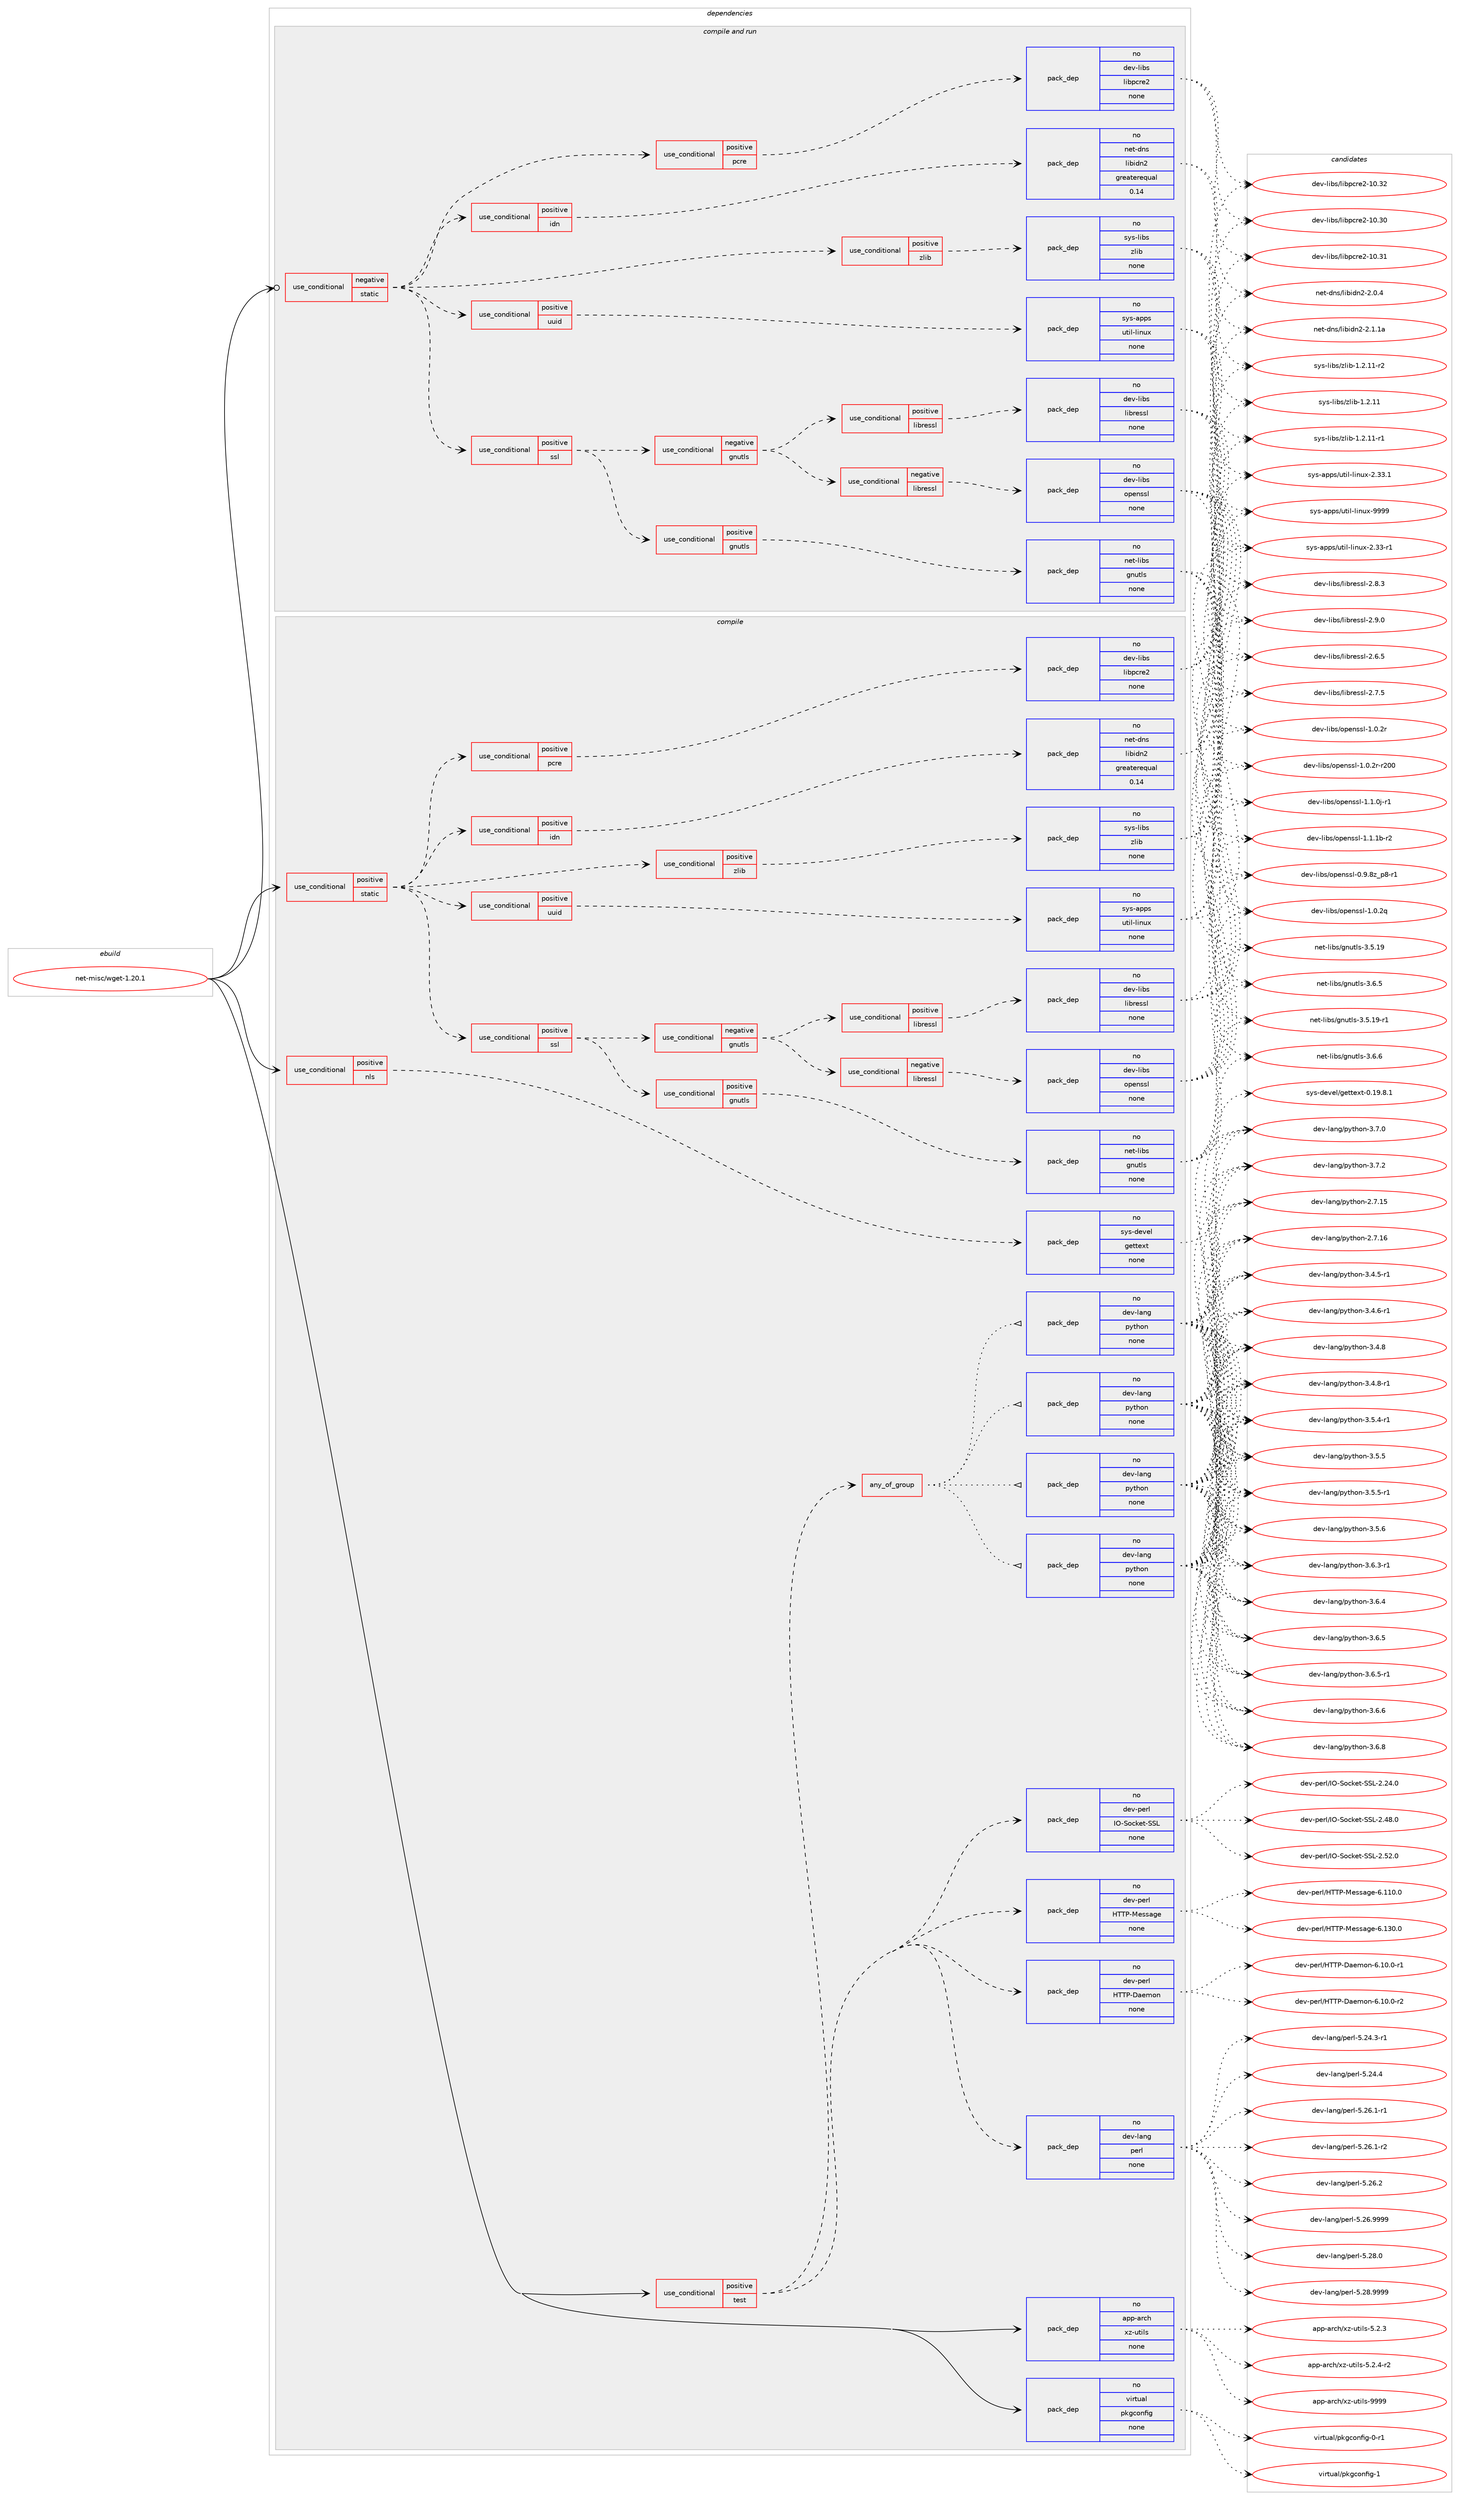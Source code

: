 digraph prolog {

# *************
# Graph options
# *************

newrank=true;
concentrate=true;
compound=true;
graph [rankdir=LR,fontname=Helvetica,fontsize=10,ranksep=1.5];#, ranksep=2.5, nodesep=0.2];
edge  [arrowhead=vee];
node  [fontname=Helvetica,fontsize=10];

# **********
# The ebuild
# **********

subgraph cluster_leftcol {
color=gray;
rank=same;
label=<<i>ebuild</i>>;
id [label="net-misc/wget-1.20.1", color=red, width=4, href="../net-misc/wget-1.20.1.svg"];
}

# ****************
# The dependencies
# ****************

subgraph cluster_midcol {
color=gray;
label=<<i>dependencies</i>>;
subgraph cluster_compile {
fillcolor="#eeeeee";
style=filled;
label=<<i>compile</i>>;
subgraph cond449608 {
dependency1673638 [label=<<TABLE BORDER="0" CELLBORDER="1" CELLSPACING="0" CELLPADDING="4"><TR><TD ROWSPAN="3" CELLPADDING="10">use_conditional</TD></TR><TR><TD>positive</TD></TR><TR><TD>nls</TD></TR></TABLE>>, shape=none, color=red];
subgraph pack1196702 {
dependency1673639 [label=<<TABLE BORDER="0" CELLBORDER="1" CELLSPACING="0" CELLPADDING="4" WIDTH="220"><TR><TD ROWSPAN="6" CELLPADDING="30">pack_dep</TD></TR><TR><TD WIDTH="110">no</TD></TR><TR><TD>sys-devel</TD></TR><TR><TD>gettext</TD></TR><TR><TD>none</TD></TR><TR><TD></TD></TR></TABLE>>, shape=none, color=blue];
}
dependency1673638:e -> dependency1673639:w [weight=20,style="dashed",arrowhead="vee"];
}
id:e -> dependency1673638:w [weight=20,style="solid",arrowhead="vee"];
subgraph cond449609 {
dependency1673640 [label=<<TABLE BORDER="0" CELLBORDER="1" CELLSPACING="0" CELLPADDING="4"><TR><TD ROWSPAN="3" CELLPADDING="10">use_conditional</TD></TR><TR><TD>positive</TD></TR><TR><TD>static</TD></TR></TABLE>>, shape=none, color=red];
subgraph cond449610 {
dependency1673641 [label=<<TABLE BORDER="0" CELLBORDER="1" CELLSPACING="0" CELLPADDING="4"><TR><TD ROWSPAN="3" CELLPADDING="10">use_conditional</TD></TR><TR><TD>positive</TD></TR><TR><TD>idn</TD></TR></TABLE>>, shape=none, color=red];
subgraph pack1196703 {
dependency1673642 [label=<<TABLE BORDER="0" CELLBORDER="1" CELLSPACING="0" CELLPADDING="4" WIDTH="220"><TR><TD ROWSPAN="6" CELLPADDING="30">pack_dep</TD></TR><TR><TD WIDTH="110">no</TD></TR><TR><TD>net-dns</TD></TR><TR><TD>libidn2</TD></TR><TR><TD>greaterequal</TD></TR><TR><TD>0.14</TD></TR></TABLE>>, shape=none, color=blue];
}
dependency1673641:e -> dependency1673642:w [weight=20,style="dashed",arrowhead="vee"];
}
dependency1673640:e -> dependency1673641:w [weight=20,style="dashed",arrowhead="vee"];
subgraph cond449611 {
dependency1673643 [label=<<TABLE BORDER="0" CELLBORDER="1" CELLSPACING="0" CELLPADDING="4"><TR><TD ROWSPAN="3" CELLPADDING="10">use_conditional</TD></TR><TR><TD>positive</TD></TR><TR><TD>pcre</TD></TR></TABLE>>, shape=none, color=red];
subgraph pack1196704 {
dependency1673644 [label=<<TABLE BORDER="0" CELLBORDER="1" CELLSPACING="0" CELLPADDING="4" WIDTH="220"><TR><TD ROWSPAN="6" CELLPADDING="30">pack_dep</TD></TR><TR><TD WIDTH="110">no</TD></TR><TR><TD>dev-libs</TD></TR><TR><TD>libpcre2</TD></TR><TR><TD>none</TD></TR><TR><TD></TD></TR></TABLE>>, shape=none, color=blue];
}
dependency1673643:e -> dependency1673644:w [weight=20,style="dashed",arrowhead="vee"];
}
dependency1673640:e -> dependency1673643:w [weight=20,style="dashed",arrowhead="vee"];
subgraph cond449612 {
dependency1673645 [label=<<TABLE BORDER="0" CELLBORDER="1" CELLSPACING="0" CELLPADDING="4"><TR><TD ROWSPAN="3" CELLPADDING="10">use_conditional</TD></TR><TR><TD>positive</TD></TR><TR><TD>ssl</TD></TR></TABLE>>, shape=none, color=red];
subgraph cond449613 {
dependency1673646 [label=<<TABLE BORDER="0" CELLBORDER="1" CELLSPACING="0" CELLPADDING="4"><TR><TD ROWSPAN="3" CELLPADDING="10">use_conditional</TD></TR><TR><TD>positive</TD></TR><TR><TD>gnutls</TD></TR></TABLE>>, shape=none, color=red];
subgraph pack1196705 {
dependency1673647 [label=<<TABLE BORDER="0" CELLBORDER="1" CELLSPACING="0" CELLPADDING="4" WIDTH="220"><TR><TD ROWSPAN="6" CELLPADDING="30">pack_dep</TD></TR><TR><TD WIDTH="110">no</TD></TR><TR><TD>net-libs</TD></TR><TR><TD>gnutls</TD></TR><TR><TD>none</TD></TR><TR><TD></TD></TR></TABLE>>, shape=none, color=blue];
}
dependency1673646:e -> dependency1673647:w [weight=20,style="dashed",arrowhead="vee"];
}
dependency1673645:e -> dependency1673646:w [weight=20,style="dashed",arrowhead="vee"];
subgraph cond449614 {
dependency1673648 [label=<<TABLE BORDER="0" CELLBORDER="1" CELLSPACING="0" CELLPADDING="4"><TR><TD ROWSPAN="3" CELLPADDING="10">use_conditional</TD></TR><TR><TD>negative</TD></TR><TR><TD>gnutls</TD></TR></TABLE>>, shape=none, color=red];
subgraph cond449615 {
dependency1673649 [label=<<TABLE BORDER="0" CELLBORDER="1" CELLSPACING="0" CELLPADDING="4"><TR><TD ROWSPAN="3" CELLPADDING="10">use_conditional</TD></TR><TR><TD>negative</TD></TR><TR><TD>libressl</TD></TR></TABLE>>, shape=none, color=red];
subgraph pack1196706 {
dependency1673650 [label=<<TABLE BORDER="0" CELLBORDER="1" CELLSPACING="0" CELLPADDING="4" WIDTH="220"><TR><TD ROWSPAN="6" CELLPADDING="30">pack_dep</TD></TR><TR><TD WIDTH="110">no</TD></TR><TR><TD>dev-libs</TD></TR><TR><TD>openssl</TD></TR><TR><TD>none</TD></TR><TR><TD></TD></TR></TABLE>>, shape=none, color=blue];
}
dependency1673649:e -> dependency1673650:w [weight=20,style="dashed",arrowhead="vee"];
}
dependency1673648:e -> dependency1673649:w [weight=20,style="dashed",arrowhead="vee"];
subgraph cond449616 {
dependency1673651 [label=<<TABLE BORDER="0" CELLBORDER="1" CELLSPACING="0" CELLPADDING="4"><TR><TD ROWSPAN="3" CELLPADDING="10">use_conditional</TD></TR><TR><TD>positive</TD></TR><TR><TD>libressl</TD></TR></TABLE>>, shape=none, color=red];
subgraph pack1196707 {
dependency1673652 [label=<<TABLE BORDER="0" CELLBORDER="1" CELLSPACING="0" CELLPADDING="4" WIDTH="220"><TR><TD ROWSPAN="6" CELLPADDING="30">pack_dep</TD></TR><TR><TD WIDTH="110">no</TD></TR><TR><TD>dev-libs</TD></TR><TR><TD>libressl</TD></TR><TR><TD>none</TD></TR><TR><TD></TD></TR></TABLE>>, shape=none, color=blue];
}
dependency1673651:e -> dependency1673652:w [weight=20,style="dashed",arrowhead="vee"];
}
dependency1673648:e -> dependency1673651:w [weight=20,style="dashed",arrowhead="vee"];
}
dependency1673645:e -> dependency1673648:w [weight=20,style="dashed",arrowhead="vee"];
}
dependency1673640:e -> dependency1673645:w [weight=20,style="dashed",arrowhead="vee"];
subgraph cond449617 {
dependency1673653 [label=<<TABLE BORDER="0" CELLBORDER="1" CELLSPACING="0" CELLPADDING="4"><TR><TD ROWSPAN="3" CELLPADDING="10">use_conditional</TD></TR><TR><TD>positive</TD></TR><TR><TD>uuid</TD></TR></TABLE>>, shape=none, color=red];
subgraph pack1196708 {
dependency1673654 [label=<<TABLE BORDER="0" CELLBORDER="1" CELLSPACING="0" CELLPADDING="4" WIDTH="220"><TR><TD ROWSPAN="6" CELLPADDING="30">pack_dep</TD></TR><TR><TD WIDTH="110">no</TD></TR><TR><TD>sys-apps</TD></TR><TR><TD>util-linux</TD></TR><TR><TD>none</TD></TR><TR><TD></TD></TR></TABLE>>, shape=none, color=blue];
}
dependency1673653:e -> dependency1673654:w [weight=20,style="dashed",arrowhead="vee"];
}
dependency1673640:e -> dependency1673653:w [weight=20,style="dashed",arrowhead="vee"];
subgraph cond449618 {
dependency1673655 [label=<<TABLE BORDER="0" CELLBORDER="1" CELLSPACING="0" CELLPADDING="4"><TR><TD ROWSPAN="3" CELLPADDING="10">use_conditional</TD></TR><TR><TD>positive</TD></TR><TR><TD>zlib</TD></TR></TABLE>>, shape=none, color=red];
subgraph pack1196709 {
dependency1673656 [label=<<TABLE BORDER="0" CELLBORDER="1" CELLSPACING="0" CELLPADDING="4" WIDTH="220"><TR><TD ROWSPAN="6" CELLPADDING="30">pack_dep</TD></TR><TR><TD WIDTH="110">no</TD></TR><TR><TD>sys-libs</TD></TR><TR><TD>zlib</TD></TR><TR><TD>none</TD></TR><TR><TD></TD></TR></TABLE>>, shape=none, color=blue];
}
dependency1673655:e -> dependency1673656:w [weight=20,style="dashed",arrowhead="vee"];
}
dependency1673640:e -> dependency1673655:w [weight=20,style="dashed",arrowhead="vee"];
}
id:e -> dependency1673640:w [weight=20,style="solid",arrowhead="vee"];
subgraph cond449619 {
dependency1673657 [label=<<TABLE BORDER="0" CELLBORDER="1" CELLSPACING="0" CELLPADDING="4"><TR><TD ROWSPAN="3" CELLPADDING="10">use_conditional</TD></TR><TR><TD>positive</TD></TR><TR><TD>test</TD></TR></TABLE>>, shape=none, color=red];
subgraph any26498 {
dependency1673658 [label=<<TABLE BORDER="0" CELLBORDER="1" CELLSPACING="0" CELLPADDING="4"><TR><TD CELLPADDING="10">any_of_group</TD></TR></TABLE>>, shape=none, color=red];subgraph pack1196710 {
dependency1673659 [label=<<TABLE BORDER="0" CELLBORDER="1" CELLSPACING="0" CELLPADDING="4" WIDTH="220"><TR><TD ROWSPAN="6" CELLPADDING="30">pack_dep</TD></TR><TR><TD WIDTH="110">no</TD></TR><TR><TD>dev-lang</TD></TR><TR><TD>python</TD></TR><TR><TD>none</TD></TR><TR><TD></TD></TR></TABLE>>, shape=none, color=blue];
}
dependency1673658:e -> dependency1673659:w [weight=20,style="dotted",arrowhead="oinv"];
subgraph pack1196711 {
dependency1673660 [label=<<TABLE BORDER="0" CELLBORDER="1" CELLSPACING="0" CELLPADDING="4" WIDTH="220"><TR><TD ROWSPAN="6" CELLPADDING="30">pack_dep</TD></TR><TR><TD WIDTH="110">no</TD></TR><TR><TD>dev-lang</TD></TR><TR><TD>python</TD></TR><TR><TD>none</TD></TR><TR><TD></TD></TR></TABLE>>, shape=none, color=blue];
}
dependency1673658:e -> dependency1673660:w [weight=20,style="dotted",arrowhead="oinv"];
subgraph pack1196712 {
dependency1673661 [label=<<TABLE BORDER="0" CELLBORDER="1" CELLSPACING="0" CELLPADDING="4" WIDTH="220"><TR><TD ROWSPAN="6" CELLPADDING="30">pack_dep</TD></TR><TR><TD WIDTH="110">no</TD></TR><TR><TD>dev-lang</TD></TR><TR><TD>python</TD></TR><TR><TD>none</TD></TR><TR><TD></TD></TR></TABLE>>, shape=none, color=blue];
}
dependency1673658:e -> dependency1673661:w [weight=20,style="dotted",arrowhead="oinv"];
subgraph pack1196713 {
dependency1673662 [label=<<TABLE BORDER="0" CELLBORDER="1" CELLSPACING="0" CELLPADDING="4" WIDTH="220"><TR><TD ROWSPAN="6" CELLPADDING="30">pack_dep</TD></TR><TR><TD WIDTH="110">no</TD></TR><TR><TD>dev-lang</TD></TR><TR><TD>python</TD></TR><TR><TD>none</TD></TR><TR><TD></TD></TR></TABLE>>, shape=none, color=blue];
}
dependency1673658:e -> dependency1673662:w [weight=20,style="dotted",arrowhead="oinv"];
}
dependency1673657:e -> dependency1673658:w [weight=20,style="dashed",arrowhead="vee"];
subgraph pack1196714 {
dependency1673663 [label=<<TABLE BORDER="0" CELLBORDER="1" CELLSPACING="0" CELLPADDING="4" WIDTH="220"><TR><TD ROWSPAN="6" CELLPADDING="30">pack_dep</TD></TR><TR><TD WIDTH="110">no</TD></TR><TR><TD>dev-lang</TD></TR><TR><TD>perl</TD></TR><TR><TD>none</TD></TR><TR><TD></TD></TR></TABLE>>, shape=none, color=blue];
}
dependency1673657:e -> dependency1673663:w [weight=20,style="dashed",arrowhead="vee"];
subgraph pack1196715 {
dependency1673664 [label=<<TABLE BORDER="0" CELLBORDER="1" CELLSPACING="0" CELLPADDING="4" WIDTH="220"><TR><TD ROWSPAN="6" CELLPADDING="30">pack_dep</TD></TR><TR><TD WIDTH="110">no</TD></TR><TR><TD>dev-perl</TD></TR><TR><TD>HTTP-Daemon</TD></TR><TR><TD>none</TD></TR><TR><TD></TD></TR></TABLE>>, shape=none, color=blue];
}
dependency1673657:e -> dependency1673664:w [weight=20,style="dashed",arrowhead="vee"];
subgraph pack1196716 {
dependency1673665 [label=<<TABLE BORDER="0" CELLBORDER="1" CELLSPACING="0" CELLPADDING="4" WIDTH="220"><TR><TD ROWSPAN="6" CELLPADDING="30">pack_dep</TD></TR><TR><TD WIDTH="110">no</TD></TR><TR><TD>dev-perl</TD></TR><TR><TD>HTTP-Message</TD></TR><TR><TD>none</TD></TR><TR><TD></TD></TR></TABLE>>, shape=none, color=blue];
}
dependency1673657:e -> dependency1673665:w [weight=20,style="dashed",arrowhead="vee"];
subgraph pack1196717 {
dependency1673666 [label=<<TABLE BORDER="0" CELLBORDER="1" CELLSPACING="0" CELLPADDING="4" WIDTH="220"><TR><TD ROWSPAN="6" CELLPADDING="30">pack_dep</TD></TR><TR><TD WIDTH="110">no</TD></TR><TR><TD>dev-perl</TD></TR><TR><TD>IO-Socket-SSL</TD></TR><TR><TD>none</TD></TR><TR><TD></TD></TR></TABLE>>, shape=none, color=blue];
}
dependency1673657:e -> dependency1673666:w [weight=20,style="dashed",arrowhead="vee"];
}
id:e -> dependency1673657:w [weight=20,style="solid",arrowhead="vee"];
subgraph pack1196718 {
dependency1673667 [label=<<TABLE BORDER="0" CELLBORDER="1" CELLSPACING="0" CELLPADDING="4" WIDTH="220"><TR><TD ROWSPAN="6" CELLPADDING="30">pack_dep</TD></TR><TR><TD WIDTH="110">no</TD></TR><TR><TD>app-arch</TD></TR><TR><TD>xz-utils</TD></TR><TR><TD>none</TD></TR><TR><TD></TD></TR></TABLE>>, shape=none, color=blue];
}
id:e -> dependency1673667:w [weight=20,style="solid",arrowhead="vee"];
subgraph pack1196719 {
dependency1673668 [label=<<TABLE BORDER="0" CELLBORDER="1" CELLSPACING="0" CELLPADDING="4" WIDTH="220"><TR><TD ROWSPAN="6" CELLPADDING="30">pack_dep</TD></TR><TR><TD WIDTH="110">no</TD></TR><TR><TD>virtual</TD></TR><TR><TD>pkgconfig</TD></TR><TR><TD>none</TD></TR><TR><TD></TD></TR></TABLE>>, shape=none, color=blue];
}
id:e -> dependency1673668:w [weight=20,style="solid",arrowhead="vee"];
}
subgraph cluster_compileandrun {
fillcolor="#eeeeee";
style=filled;
label=<<i>compile and run</i>>;
subgraph cond449620 {
dependency1673669 [label=<<TABLE BORDER="0" CELLBORDER="1" CELLSPACING="0" CELLPADDING="4"><TR><TD ROWSPAN="3" CELLPADDING="10">use_conditional</TD></TR><TR><TD>negative</TD></TR><TR><TD>static</TD></TR></TABLE>>, shape=none, color=red];
subgraph cond449621 {
dependency1673670 [label=<<TABLE BORDER="0" CELLBORDER="1" CELLSPACING="0" CELLPADDING="4"><TR><TD ROWSPAN="3" CELLPADDING="10">use_conditional</TD></TR><TR><TD>positive</TD></TR><TR><TD>idn</TD></TR></TABLE>>, shape=none, color=red];
subgraph pack1196720 {
dependency1673671 [label=<<TABLE BORDER="0" CELLBORDER="1" CELLSPACING="0" CELLPADDING="4" WIDTH="220"><TR><TD ROWSPAN="6" CELLPADDING="30">pack_dep</TD></TR><TR><TD WIDTH="110">no</TD></TR><TR><TD>net-dns</TD></TR><TR><TD>libidn2</TD></TR><TR><TD>greaterequal</TD></TR><TR><TD>0.14</TD></TR></TABLE>>, shape=none, color=blue];
}
dependency1673670:e -> dependency1673671:w [weight=20,style="dashed",arrowhead="vee"];
}
dependency1673669:e -> dependency1673670:w [weight=20,style="dashed",arrowhead="vee"];
subgraph cond449622 {
dependency1673672 [label=<<TABLE BORDER="0" CELLBORDER="1" CELLSPACING="0" CELLPADDING="4"><TR><TD ROWSPAN="3" CELLPADDING="10">use_conditional</TD></TR><TR><TD>positive</TD></TR><TR><TD>pcre</TD></TR></TABLE>>, shape=none, color=red];
subgraph pack1196721 {
dependency1673673 [label=<<TABLE BORDER="0" CELLBORDER="1" CELLSPACING="0" CELLPADDING="4" WIDTH="220"><TR><TD ROWSPAN="6" CELLPADDING="30">pack_dep</TD></TR><TR><TD WIDTH="110">no</TD></TR><TR><TD>dev-libs</TD></TR><TR><TD>libpcre2</TD></TR><TR><TD>none</TD></TR><TR><TD></TD></TR></TABLE>>, shape=none, color=blue];
}
dependency1673672:e -> dependency1673673:w [weight=20,style="dashed",arrowhead="vee"];
}
dependency1673669:e -> dependency1673672:w [weight=20,style="dashed",arrowhead="vee"];
subgraph cond449623 {
dependency1673674 [label=<<TABLE BORDER="0" CELLBORDER="1" CELLSPACING="0" CELLPADDING="4"><TR><TD ROWSPAN="3" CELLPADDING="10">use_conditional</TD></TR><TR><TD>positive</TD></TR><TR><TD>ssl</TD></TR></TABLE>>, shape=none, color=red];
subgraph cond449624 {
dependency1673675 [label=<<TABLE BORDER="0" CELLBORDER="1" CELLSPACING="0" CELLPADDING="4"><TR><TD ROWSPAN="3" CELLPADDING="10">use_conditional</TD></TR><TR><TD>positive</TD></TR><TR><TD>gnutls</TD></TR></TABLE>>, shape=none, color=red];
subgraph pack1196722 {
dependency1673676 [label=<<TABLE BORDER="0" CELLBORDER="1" CELLSPACING="0" CELLPADDING="4" WIDTH="220"><TR><TD ROWSPAN="6" CELLPADDING="30">pack_dep</TD></TR><TR><TD WIDTH="110">no</TD></TR><TR><TD>net-libs</TD></TR><TR><TD>gnutls</TD></TR><TR><TD>none</TD></TR><TR><TD></TD></TR></TABLE>>, shape=none, color=blue];
}
dependency1673675:e -> dependency1673676:w [weight=20,style="dashed",arrowhead="vee"];
}
dependency1673674:e -> dependency1673675:w [weight=20,style="dashed",arrowhead="vee"];
subgraph cond449625 {
dependency1673677 [label=<<TABLE BORDER="0" CELLBORDER="1" CELLSPACING="0" CELLPADDING="4"><TR><TD ROWSPAN="3" CELLPADDING="10">use_conditional</TD></TR><TR><TD>negative</TD></TR><TR><TD>gnutls</TD></TR></TABLE>>, shape=none, color=red];
subgraph cond449626 {
dependency1673678 [label=<<TABLE BORDER="0" CELLBORDER="1" CELLSPACING="0" CELLPADDING="4"><TR><TD ROWSPAN="3" CELLPADDING="10">use_conditional</TD></TR><TR><TD>negative</TD></TR><TR><TD>libressl</TD></TR></TABLE>>, shape=none, color=red];
subgraph pack1196723 {
dependency1673679 [label=<<TABLE BORDER="0" CELLBORDER="1" CELLSPACING="0" CELLPADDING="4" WIDTH="220"><TR><TD ROWSPAN="6" CELLPADDING="30">pack_dep</TD></TR><TR><TD WIDTH="110">no</TD></TR><TR><TD>dev-libs</TD></TR><TR><TD>openssl</TD></TR><TR><TD>none</TD></TR><TR><TD></TD></TR></TABLE>>, shape=none, color=blue];
}
dependency1673678:e -> dependency1673679:w [weight=20,style="dashed",arrowhead="vee"];
}
dependency1673677:e -> dependency1673678:w [weight=20,style="dashed",arrowhead="vee"];
subgraph cond449627 {
dependency1673680 [label=<<TABLE BORDER="0" CELLBORDER="1" CELLSPACING="0" CELLPADDING="4"><TR><TD ROWSPAN="3" CELLPADDING="10">use_conditional</TD></TR><TR><TD>positive</TD></TR><TR><TD>libressl</TD></TR></TABLE>>, shape=none, color=red];
subgraph pack1196724 {
dependency1673681 [label=<<TABLE BORDER="0" CELLBORDER="1" CELLSPACING="0" CELLPADDING="4" WIDTH="220"><TR><TD ROWSPAN="6" CELLPADDING="30">pack_dep</TD></TR><TR><TD WIDTH="110">no</TD></TR><TR><TD>dev-libs</TD></TR><TR><TD>libressl</TD></TR><TR><TD>none</TD></TR><TR><TD></TD></TR></TABLE>>, shape=none, color=blue];
}
dependency1673680:e -> dependency1673681:w [weight=20,style="dashed",arrowhead="vee"];
}
dependency1673677:e -> dependency1673680:w [weight=20,style="dashed",arrowhead="vee"];
}
dependency1673674:e -> dependency1673677:w [weight=20,style="dashed",arrowhead="vee"];
}
dependency1673669:e -> dependency1673674:w [weight=20,style="dashed",arrowhead="vee"];
subgraph cond449628 {
dependency1673682 [label=<<TABLE BORDER="0" CELLBORDER="1" CELLSPACING="0" CELLPADDING="4"><TR><TD ROWSPAN="3" CELLPADDING="10">use_conditional</TD></TR><TR><TD>positive</TD></TR><TR><TD>uuid</TD></TR></TABLE>>, shape=none, color=red];
subgraph pack1196725 {
dependency1673683 [label=<<TABLE BORDER="0" CELLBORDER="1" CELLSPACING="0" CELLPADDING="4" WIDTH="220"><TR><TD ROWSPAN="6" CELLPADDING="30">pack_dep</TD></TR><TR><TD WIDTH="110">no</TD></TR><TR><TD>sys-apps</TD></TR><TR><TD>util-linux</TD></TR><TR><TD>none</TD></TR><TR><TD></TD></TR></TABLE>>, shape=none, color=blue];
}
dependency1673682:e -> dependency1673683:w [weight=20,style="dashed",arrowhead="vee"];
}
dependency1673669:e -> dependency1673682:w [weight=20,style="dashed",arrowhead="vee"];
subgraph cond449629 {
dependency1673684 [label=<<TABLE BORDER="0" CELLBORDER="1" CELLSPACING="0" CELLPADDING="4"><TR><TD ROWSPAN="3" CELLPADDING="10">use_conditional</TD></TR><TR><TD>positive</TD></TR><TR><TD>zlib</TD></TR></TABLE>>, shape=none, color=red];
subgraph pack1196726 {
dependency1673685 [label=<<TABLE BORDER="0" CELLBORDER="1" CELLSPACING="0" CELLPADDING="4" WIDTH="220"><TR><TD ROWSPAN="6" CELLPADDING="30">pack_dep</TD></TR><TR><TD WIDTH="110">no</TD></TR><TR><TD>sys-libs</TD></TR><TR><TD>zlib</TD></TR><TR><TD>none</TD></TR><TR><TD></TD></TR></TABLE>>, shape=none, color=blue];
}
dependency1673684:e -> dependency1673685:w [weight=20,style="dashed",arrowhead="vee"];
}
dependency1673669:e -> dependency1673684:w [weight=20,style="dashed",arrowhead="vee"];
}
id:e -> dependency1673669:w [weight=20,style="solid",arrowhead="odotvee"];
}
subgraph cluster_run {
fillcolor="#eeeeee";
style=filled;
label=<<i>run</i>>;
}
}

# **************
# The candidates
# **************

subgraph cluster_choices {
rank=same;
color=gray;
label=<<i>candidates</i>>;

subgraph choice1196702 {
color=black;
nodesep=1;
choice1151211154510010111810110847103101116116101120116454846495746564649 [label="sys-devel/gettext-0.19.8.1", color=red, width=4,href="../sys-devel/gettext-0.19.8.1.svg"];
dependency1673639:e -> choice1151211154510010111810110847103101116116101120116454846495746564649:w [style=dotted,weight="100"];
}
subgraph choice1196703 {
color=black;
nodesep=1;
choice11010111645100110115471081059810510011050455046484652 [label="net-dns/libidn2-2.0.4", color=red, width=4,href="../net-dns/libidn2-2.0.4.svg"];
choice1101011164510011011547108105981051001105045504649464997 [label="net-dns/libidn2-2.1.1a", color=red, width=4,href="../net-dns/libidn2-2.1.1a.svg"];
dependency1673642:e -> choice11010111645100110115471081059810510011050455046484652:w [style=dotted,weight="100"];
dependency1673642:e -> choice1101011164510011011547108105981051001105045504649464997:w [style=dotted,weight="100"];
}
subgraph choice1196704 {
color=black;
nodesep=1;
choice100101118451081059811547108105981129911410150454948465148 [label="dev-libs/libpcre2-10.30", color=red, width=4,href="../dev-libs/libpcre2-10.30.svg"];
choice100101118451081059811547108105981129911410150454948465149 [label="dev-libs/libpcre2-10.31", color=red, width=4,href="../dev-libs/libpcre2-10.31.svg"];
choice100101118451081059811547108105981129911410150454948465150 [label="dev-libs/libpcre2-10.32", color=red, width=4,href="../dev-libs/libpcre2-10.32.svg"];
dependency1673644:e -> choice100101118451081059811547108105981129911410150454948465148:w [style=dotted,weight="100"];
dependency1673644:e -> choice100101118451081059811547108105981129911410150454948465149:w [style=dotted,weight="100"];
dependency1673644:e -> choice100101118451081059811547108105981129911410150454948465150:w [style=dotted,weight="100"];
}
subgraph choice1196705 {
color=black;
nodesep=1;
choice11010111645108105981154710311011711610811545514653464957 [label="net-libs/gnutls-3.5.19", color=red, width=4,href="../net-libs/gnutls-3.5.19.svg"];
choice110101116451081059811547103110117116108115455146534649574511449 [label="net-libs/gnutls-3.5.19-r1", color=red, width=4,href="../net-libs/gnutls-3.5.19-r1.svg"];
choice110101116451081059811547103110117116108115455146544653 [label="net-libs/gnutls-3.6.5", color=red, width=4,href="../net-libs/gnutls-3.6.5.svg"];
choice110101116451081059811547103110117116108115455146544654 [label="net-libs/gnutls-3.6.6", color=red, width=4,href="../net-libs/gnutls-3.6.6.svg"];
dependency1673647:e -> choice11010111645108105981154710311011711610811545514653464957:w [style=dotted,weight="100"];
dependency1673647:e -> choice110101116451081059811547103110117116108115455146534649574511449:w [style=dotted,weight="100"];
dependency1673647:e -> choice110101116451081059811547103110117116108115455146544653:w [style=dotted,weight="100"];
dependency1673647:e -> choice110101116451081059811547103110117116108115455146544654:w [style=dotted,weight="100"];
}
subgraph choice1196706 {
color=black;
nodesep=1;
choice10010111845108105981154711111210111011511510845484657465612295112564511449 [label="dev-libs/openssl-0.9.8z_p8-r1", color=red, width=4,href="../dev-libs/openssl-0.9.8z_p8-r1.svg"];
choice100101118451081059811547111112101110115115108454946484650113 [label="dev-libs/openssl-1.0.2q", color=red, width=4,href="../dev-libs/openssl-1.0.2q.svg"];
choice100101118451081059811547111112101110115115108454946484650114 [label="dev-libs/openssl-1.0.2r", color=red, width=4,href="../dev-libs/openssl-1.0.2r.svg"];
choice10010111845108105981154711111210111011511510845494648465011445114504848 [label="dev-libs/openssl-1.0.2r-r200", color=red, width=4,href="../dev-libs/openssl-1.0.2r-r200.svg"];
choice1001011184510810598115471111121011101151151084549464946481064511449 [label="dev-libs/openssl-1.1.0j-r1", color=red, width=4,href="../dev-libs/openssl-1.1.0j-r1.svg"];
choice100101118451081059811547111112101110115115108454946494649984511450 [label="dev-libs/openssl-1.1.1b-r2", color=red, width=4,href="../dev-libs/openssl-1.1.1b-r2.svg"];
dependency1673650:e -> choice10010111845108105981154711111210111011511510845484657465612295112564511449:w [style=dotted,weight="100"];
dependency1673650:e -> choice100101118451081059811547111112101110115115108454946484650113:w [style=dotted,weight="100"];
dependency1673650:e -> choice100101118451081059811547111112101110115115108454946484650114:w [style=dotted,weight="100"];
dependency1673650:e -> choice10010111845108105981154711111210111011511510845494648465011445114504848:w [style=dotted,weight="100"];
dependency1673650:e -> choice1001011184510810598115471111121011101151151084549464946481064511449:w [style=dotted,weight="100"];
dependency1673650:e -> choice100101118451081059811547111112101110115115108454946494649984511450:w [style=dotted,weight="100"];
}
subgraph choice1196707 {
color=black;
nodesep=1;
choice10010111845108105981154710810598114101115115108455046544653 [label="dev-libs/libressl-2.6.5", color=red, width=4,href="../dev-libs/libressl-2.6.5.svg"];
choice10010111845108105981154710810598114101115115108455046554653 [label="dev-libs/libressl-2.7.5", color=red, width=4,href="../dev-libs/libressl-2.7.5.svg"];
choice10010111845108105981154710810598114101115115108455046564651 [label="dev-libs/libressl-2.8.3", color=red, width=4,href="../dev-libs/libressl-2.8.3.svg"];
choice10010111845108105981154710810598114101115115108455046574648 [label="dev-libs/libressl-2.9.0", color=red, width=4,href="../dev-libs/libressl-2.9.0.svg"];
dependency1673652:e -> choice10010111845108105981154710810598114101115115108455046544653:w [style=dotted,weight="100"];
dependency1673652:e -> choice10010111845108105981154710810598114101115115108455046554653:w [style=dotted,weight="100"];
dependency1673652:e -> choice10010111845108105981154710810598114101115115108455046564651:w [style=dotted,weight="100"];
dependency1673652:e -> choice10010111845108105981154710810598114101115115108455046574648:w [style=dotted,weight="100"];
}
subgraph choice1196708 {
color=black;
nodesep=1;
choice1151211154597112112115471171161051084510810511011712045504651514511449 [label="sys-apps/util-linux-2.33-r1", color=red, width=4,href="../sys-apps/util-linux-2.33-r1.svg"];
choice1151211154597112112115471171161051084510810511011712045504651514649 [label="sys-apps/util-linux-2.33.1", color=red, width=4,href="../sys-apps/util-linux-2.33.1.svg"];
choice115121115459711211211547117116105108451081051101171204557575757 [label="sys-apps/util-linux-9999", color=red, width=4,href="../sys-apps/util-linux-9999.svg"];
dependency1673654:e -> choice1151211154597112112115471171161051084510810511011712045504651514511449:w [style=dotted,weight="100"];
dependency1673654:e -> choice1151211154597112112115471171161051084510810511011712045504651514649:w [style=dotted,weight="100"];
dependency1673654:e -> choice115121115459711211211547117116105108451081051101171204557575757:w [style=dotted,weight="100"];
}
subgraph choice1196709 {
color=black;
nodesep=1;
choice1151211154510810598115471221081059845494650464949 [label="sys-libs/zlib-1.2.11", color=red, width=4,href="../sys-libs/zlib-1.2.11.svg"];
choice11512111545108105981154712210810598454946504649494511449 [label="sys-libs/zlib-1.2.11-r1", color=red, width=4,href="../sys-libs/zlib-1.2.11-r1.svg"];
choice11512111545108105981154712210810598454946504649494511450 [label="sys-libs/zlib-1.2.11-r2", color=red, width=4,href="../sys-libs/zlib-1.2.11-r2.svg"];
dependency1673656:e -> choice1151211154510810598115471221081059845494650464949:w [style=dotted,weight="100"];
dependency1673656:e -> choice11512111545108105981154712210810598454946504649494511449:w [style=dotted,weight="100"];
dependency1673656:e -> choice11512111545108105981154712210810598454946504649494511450:w [style=dotted,weight="100"];
}
subgraph choice1196710 {
color=black;
nodesep=1;
choice10010111845108971101034711212111610411111045504655464953 [label="dev-lang/python-2.7.15", color=red, width=4,href="../dev-lang/python-2.7.15.svg"];
choice10010111845108971101034711212111610411111045504655464954 [label="dev-lang/python-2.7.16", color=red, width=4,href="../dev-lang/python-2.7.16.svg"];
choice1001011184510897110103471121211161041111104551465246534511449 [label="dev-lang/python-3.4.5-r1", color=red, width=4,href="../dev-lang/python-3.4.5-r1.svg"];
choice1001011184510897110103471121211161041111104551465246544511449 [label="dev-lang/python-3.4.6-r1", color=red, width=4,href="../dev-lang/python-3.4.6-r1.svg"];
choice100101118451089711010347112121116104111110455146524656 [label="dev-lang/python-3.4.8", color=red, width=4,href="../dev-lang/python-3.4.8.svg"];
choice1001011184510897110103471121211161041111104551465246564511449 [label="dev-lang/python-3.4.8-r1", color=red, width=4,href="../dev-lang/python-3.4.8-r1.svg"];
choice1001011184510897110103471121211161041111104551465346524511449 [label="dev-lang/python-3.5.4-r1", color=red, width=4,href="../dev-lang/python-3.5.4-r1.svg"];
choice100101118451089711010347112121116104111110455146534653 [label="dev-lang/python-3.5.5", color=red, width=4,href="../dev-lang/python-3.5.5.svg"];
choice1001011184510897110103471121211161041111104551465346534511449 [label="dev-lang/python-3.5.5-r1", color=red, width=4,href="../dev-lang/python-3.5.5-r1.svg"];
choice100101118451089711010347112121116104111110455146534654 [label="dev-lang/python-3.5.6", color=red, width=4,href="../dev-lang/python-3.5.6.svg"];
choice1001011184510897110103471121211161041111104551465446514511449 [label="dev-lang/python-3.6.3-r1", color=red, width=4,href="../dev-lang/python-3.6.3-r1.svg"];
choice100101118451089711010347112121116104111110455146544652 [label="dev-lang/python-3.6.4", color=red, width=4,href="../dev-lang/python-3.6.4.svg"];
choice100101118451089711010347112121116104111110455146544653 [label="dev-lang/python-3.6.5", color=red, width=4,href="../dev-lang/python-3.6.5.svg"];
choice1001011184510897110103471121211161041111104551465446534511449 [label="dev-lang/python-3.6.5-r1", color=red, width=4,href="../dev-lang/python-3.6.5-r1.svg"];
choice100101118451089711010347112121116104111110455146544654 [label="dev-lang/python-3.6.6", color=red, width=4,href="../dev-lang/python-3.6.6.svg"];
choice100101118451089711010347112121116104111110455146544656 [label="dev-lang/python-3.6.8", color=red, width=4,href="../dev-lang/python-3.6.8.svg"];
choice100101118451089711010347112121116104111110455146554648 [label="dev-lang/python-3.7.0", color=red, width=4,href="../dev-lang/python-3.7.0.svg"];
choice100101118451089711010347112121116104111110455146554650 [label="dev-lang/python-3.7.2", color=red, width=4,href="../dev-lang/python-3.7.2.svg"];
dependency1673659:e -> choice10010111845108971101034711212111610411111045504655464953:w [style=dotted,weight="100"];
dependency1673659:e -> choice10010111845108971101034711212111610411111045504655464954:w [style=dotted,weight="100"];
dependency1673659:e -> choice1001011184510897110103471121211161041111104551465246534511449:w [style=dotted,weight="100"];
dependency1673659:e -> choice1001011184510897110103471121211161041111104551465246544511449:w [style=dotted,weight="100"];
dependency1673659:e -> choice100101118451089711010347112121116104111110455146524656:w [style=dotted,weight="100"];
dependency1673659:e -> choice1001011184510897110103471121211161041111104551465246564511449:w [style=dotted,weight="100"];
dependency1673659:e -> choice1001011184510897110103471121211161041111104551465346524511449:w [style=dotted,weight="100"];
dependency1673659:e -> choice100101118451089711010347112121116104111110455146534653:w [style=dotted,weight="100"];
dependency1673659:e -> choice1001011184510897110103471121211161041111104551465346534511449:w [style=dotted,weight="100"];
dependency1673659:e -> choice100101118451089711010347112121116104111110455146534654:w [style=dotted,weight="100"];
dependency1673659:e -> choice1001011184510897110103471121211161041111104551465446514511449:w [style=dotted,weight="100"];
dependency1673659:e -> choice100101118451089711010347112121116104111110455146544652:w [style=dotted,weight="100"];
dependency1673659:e -> choice100101118451089711010347112121116104111110455146544653:w [style=dotted,weight="100"];
dependency1673659:e -> choice1001011184510897110103471121211161041111104551465446534511449:w [style=dotted,weight="100"];
dependency1673659:e -> choice100101118451089711010347112121116104111110455146544654:w [style=dotted,weight="100"];
dependency1673659:e -> choice100101118451089711010347112121116104111110455146544656:w [style=dotted,weight="100"];
dependency1673659:e -> choice100101118451089711010347112121116104111110455146554648:w [style=dotted,weight="100"];
dependency1673659:e -> choice100101118451089711010347112121116104111110455146554650:w [style=dotted,weight="100"];
}
subgraph choice1196711 {
color=black;
nodesep=1;
choice10010111845108971101034711212111610411111045504655464953 [label="dev-lang/python-2.7.15", color=red, width=4,href="../dev-lang/python-2.7.15.svg"];
choice10010111845108971101034711212111610411111045504655464954 [label="dev-lang/python-2.7.16", color=red, width=4,href="../dev-lang/python-2.7.16.svg"];
choice1001011184510897110103471121211161041111104551465246534511449 [label="dev-lang/python-3.4.5-r1", color=red, width=4,href="../dev-lang/python-3.4.5-r1.svg"];
choice1001011184510897110103471121211161041111104551465246544511449 [label="dev-lang/python-3.4.6-r1", color=red, width=4,href="../dev-lang/python-3.4.6-r1.svg"];
choice100101118451089711010347112121116104111110455146524656 [label="dev-lang/python-3.4.8", color=red, width=4,href="../dev-lang/python-3.4.8.svg"];
choice1001011184510897110103471121211161041111104551465246564511449 [label="dev-lang/python-3.4.8-r1", color=red, width=4,href="../dev-lang/python-3.4.8-r1.svg"];
choice1001011184510897110103471121211161041111104551465346524511449 [label="dev-lang/python-3.5.4-r1", color=red, width=4,href="../dev-lang/python-3.5.4-r1.svg"];
choice100101118451089711010347112121116104111110455146534653 [label="dev-lang/python-3.5.5", color=red, width=4,href="../dev-lang/python-3.5.5.svg"];
choice1001011184510897110103471121211161041111104551465346534511449 [label="dev-lang/python-3.5.5-r1", color=red, width=4,href="../dev-lang/python-3.5.5-r1.svg"];
choice100101118451089711010347112121116104111110455146534654 [label="dev-lang/python-3.5.6", color=red, width=4,href="../dev-lang/python-3.5.6.svg"];
choice1001011184510897110103471121211161041111104551465446514511449 [label="dev-lang/python-3.6.3-r1", color=red, width=4,href="../dev-lang/python-3.6.3-r1.svg"];
choice100101118451089711010347112121116104111110455146544652 [label="dev-lang/python-3.6.4", color=red, width=4,href="../dev-lang/python-3.6.4.svg"];
choice100101118451089711010347112121116104111110455146544653 [label="dev-lang/python-3.6.5", color=red, width=4,href="../dev-lang/python-3.6.5.svg"];
choice1001011184510897110103471121211161041111104551465446534511449 [label="dev-lang/python-3.6.5-r1", color=red, width=4,href="../dev-lang/python-3.6.5-r1.svg"];
choice100101118451089711010347112121116104111110455146544654 [label="dev-lang/python-3.6.6", color=red, width=4,href="../dev-lang/python-3.6.6.svg"];
choice100101118451089711010347112121116104111110455146544656 [label="dev-lang/python-3.6.8", color=red, width=4,href="../dev-lang/python-3.6.8.svg"];
choice100101118451089711010347112121116104111110455146554648 [label="dev-lang/python-3.7.0", color=red, width=4,href="../dev-lang/python-3.7.0.svg"];
choice100101118451089711010347112121116104111110455146554650 [label="dev-lang/python-3.7.2", color=red, width=4,href="../dev-lang/python-3.7.2.svg"];
dependency1673660:e -> choice10010111845108971101034711212111610411111045504655464953:w [style=dotted,weight="100"];
dependency1673660:e -> choice10010111845108971101034711212111610411111045504655464954:w [style=dotted,weight="100"];
dependency1673660:e -> choice1001011184510897110103471121211161041111104551465246534511449:w [style=dotted,weight="100"];
dependency1673660:e -> choice1001011184510897110103471121211161041111104551465246544511449:w [style=dotted,weight="100"];
dependency1673660:e -> choice100101118451089711010347112121116104111110455146524656:w [style=dotted,weight="100"];
dependency1673660:e -> choice1001011184510897110103471121211161041111104551465246564511449:w [style=dotted,weight="100"];
dependency1673660:e -> choice1001011184510897110103471121211161041111104551465346524511449:w [style=dotted,weight="100"];
dependency1673660:e -> choice100101118451089711010347112121116104111110455146534653:w [style=dotted,weight="100"];
dependency1673660:e -> choice1001011184510897110103471121211161041111104551465346534511449:w [style=dotted,weight="100"];
dependency1673660:e -> choice100101118451089711010347112121116104111110455146534654:w [style=dotted,weight="100"];
dependency1673660:e -> choice1001011184510897110103471121211161041111104551465446514511449:w [style=dotted,weight="100"];
dependency1673660:e -> choice100101118451089711010347112121116104111110455146544652:w [style=dotted,weight="100"];
dependency1673660:e -> choice100101118451089711010347112121116104111110455146544653:w [style=dotted,weight="100"];
dependency1673660:e -> choice1001011184510897110103471121211161041111104551465446534511449:w [style=dotted,weight="100"];
dependency1673660:e -> choice100101118451089711010347112121116104111110455146544654:w [style=dotted,weight="100"];
dependency1673660:e -> choice100101118451089711010347112121116104111110455146544656:w [style=dotted,weight="100"];
dependency1673660:e -> choice100101118451089711010347112121116104111110455146554648:w [style=dotted,weight="100"];
dependency1673660:e -> choice100101118451089711010347112121116104111110455146554650:w [style=dotted,weight="100"];
}
subgraph choice1196712 {
color=black;
nodesep=1;
choice10010111845108971101034711212111610411111045504655464953 [label="dev-lang/python-2.7.15", color=red, width=4,href="../dev-lang/python-2.7.15.svg"];
choice10010111845108971101034711212111610411111045504655464954 [label="dev-lang/python-2.7.16", color=red, width=4,href="../dev-lang/python-2.7.16.svg"];
choice1001011184510897110103471121211161041111104551465246534511449 [label="dev-lang/python-3.4.5-r1", color=red, width=4,href="../dev-lang/python-3.4.5-r1.svg"];
choice1001011184510897110103471121211161041111104551465246544511449 [label="dev-lang/python-3.4.6-r1", color=red, width=4,href="../dev-lang/python-3.4.6-r1.svg"];
choice100101118451089711010347112121116104111110455146524656 [label="dev-lang/python-3.4.8", color=red, width=4,href="../dev-lang/python-3.4.8.svg"];
choice1001011184510897110103471121211161041111104551465246564511449 [label="dev-lang/python-3.4.8-r1", color=red, width=4,href="../dev-lang/python-3.4.8-r1.svg"];
choice1001011184510897110103471121211161041111104551465346524511449 [label="dev-lang/python-3.5.4-r1", color=red, width=4,href="../dev-lang/python-3.5.4-r1.svg"];
choice100101118451089711010347112121116104111110455146534653 [label="dev-lang/python-3.5.5", color=red, width=4,href="../dev-lang/python-3.5.5.svg"];
choice1001011184510897110103471121211161041111104551465346534511449 [label="dev-lang/python-3.5.5-r1", color=red, width=4,href="../dev-lang/python-3.5.5-r1.svg"];
choice100101118451089711010347112121116104111110455146534654 [label="dev-lang/python-3.5.6", color=red, width=4,href="../dev-lang/python-3.5.6.svg"];
choice1001011184510897110103471121211161041111104551465446514511449 [label="dev-lang/python-3.6.3-r1", color=red, width=4,href="../dev-lang/python-3.6.3-r1.svg"];
choice100101118451089711010347112121116104111110455146544652 [label="dev-lang/python-3.6.4", color=red, width=4,href="../dev-lang/python-3.6.4.svg"];
choice100101118451089711010347112121116104111110455146544653 [label="dev-lang/python-3.6.5", color=red, width=4,href="../dev-lang/python-3.6.5.svg"];
choice1001011184510897110103471121211161041111104551465446534511449 [label="dev-lang/python-3.6.5-r1", color=red, width=4,href="../dev-lang/python-3.6.5-r1.svg"];
choice100101118451089711010347112121116104111110455146544654 [label="dev-lang/python-3.6.6", color=red, width=4,href="../dev-lang/python-3.6.6.svg"];
choice100101118451089711010347112121116104111110455146544656 [label="dev-lang/python-3.6.8", color=red, width=4,href="../dev-lang/python-3.6.8.svg"];
choice100101118451089711010347112121116104111110455146554648 [label="dev-lang/python-3.7.0", color=red, width=4,href="../dev-lang/python-3.7.0.svg"];
choice100101118451089711010347112121116104111110455146554650 [label="dev-lang/python-3.7.2", color=red, width=4,href="../dev-lang/python-3.7.2.svg"];
dependency1673661:e -> choice10010111845108971101034711212111610411111045504655464953:w [style=dotted,weight="100"];
dependency1673661:e -> choice10010111845108971101034711212111610411111045504655464954:w [style=dotted,weight="100"];
dependency1673661:e -> choice1001011184510897110103471121211161041111104551465246534511449:w [style=dotted,weight="100"];
dependency1673661:e -> choice1001011184510897110103471121211161041111104551465246544511449:w [style=dotted,weight="100"];
dependency1673661:e -> choice100101118451089711010347112121116104111110455146524656:w [style=dotted,weight="100"];
dependency1673661:e -> choice1001011184510897110103471121211161041111104551465246564511449:w [style=dotted,weight="100"];
dependency1673661:e -> choice1001011184510897110103471121211161041111104551465346524511449:w [style=dotted,weight="100"];
dependency1673661:e -> choice100101118451089711010347112121116104111110455146534653:w [style=dotted,weight="100"];
dependency1673661:e -> choice1001011184510897110103471121211161041111104551465346534511449:w [style=dotted,weight="100"];
dependency1673661:e -> choice100101118451089711010347112121116104111110455146534654:w [style=dotted,weight="100"];
dependency1673661:e -> choice1001011184510897110103471121211161041111104551465446514511449:w [style=dotted,weight="100"];
dependency1673661:e -> choice100101118451089711010347112121116104111110455146544652:w [style=dotted,weight="100"];
dependency1673661:e -> choice100101118451089711010347112121116104111110455146544653:w [style=dotted,weight="100"];
dependency1673661:e -> choice1001011184510897110103471121211161041111104551465446534511449:w [style=dotted,weight="100"];
dependency1673661:e -> choice100101118451089711010347112121116104111110455146544654:w [style=dotted,weight="100"];
dependency1673661:e -> choice100101118451089711010347112121116104111110455146544656:w [style=dotted,weight="100"];
dependency1673661:e -> choice100101118451089711010347112121116104111110455146554648:w [style=dotted,weight="100"];
dependency1673661:e -> choice100101118451089711010347112121116104111110455146554650:w [style=dotted,weight="100"];
}
subgraph choice1196713 {
color=black;
nodesep=1;
choice10010111845108971101034711212111610411111045504655464953 [label="dev-lang/python-2.7.15", color=red, width=4,href="../dev-lang/python-2.7.15.svg"];
choice10010111845108971101034711212111610411111045504655464954 [label="dev-lang/python-2.7.16", color=red, width=4,href="../dev-lang/python-2.7.16.svg"];
choice1001011184510897110103471121211161041111104551465246534511449 [label="dev-lang/python-3.4.5-r1", color=red, width=4,href="../dev-lang/python-3.4.5-r1.svg"];
choice1001011184510897110103471121211161041111104551465246544511449 [label="dev-lang/python-3.4.6-r1", color=red, width=4,href="../dev-lang/python-3.4.6-r1.svg"];
choice100101118451089711010347112121116104111110455146524656 [label="dev-lang/python-3.4.8", color=red, width=4,href="../dev-lang/python-3.4.8.svg"];
choice1001011184510897110103471121211161041111104551465246564511449 [label="dev-lang/python-3.4.8-r1", color=red, width=4,href="../dev-lang/python-3.4.8-r1.svg"];
choice1001011184510897110103471121211161041111104551465346524511449 [label="dev-lang/python-3.5.4-r1", color=red, width=4,href="../dev-lang/python-3.5.4-r1.svg"];
choice100101118451089711010347112121116104111110455146534653 [label="dev-lang/python-3.5.5", color=red, width=4,href="../dev-lang/python-3.5.5.svg"];
choice1001011184510897110103471121211161041111104551465346534511449 [label="dev-lang/python-3.5.5-r1", color=red, width=4,href="../dev-lang/python-3.5.5-r1.svg"];
choice100101118451089711010347112121116104111110455146534654 [label="dev-lang/python-3.5.6", color=red, width=4,href="../dev-lang/python-3.5.6.svg"];
choice1001011184510897110103471121211161041111104551465446514511449 [label="dev-lang/python-3.6.3-r1", color=red, width=4,href="../dev-lang/python-3.6.3-r1.svg"];
choice100101118451089711010347112121116104111110455146544652 [label="dev-lang/python-3.6.4", color=red, width=4,href="../dev-lang/python-3.6.4.svg"];
choice100101118451089711010347112121116104111110455146544653 [label="dev-lang/python-3.6.5", color=red, width=4,href="../dev-lang/python-3.6.5.svg"];
choice1001011184510897110103471121211161041111104551465446534511449 [label="dev-lang/python-3.6.5-r1", color=red, width=4,href="../dev-lang/python-3.6.5-r1.svg"];
choice100101118451089711010347112121116104111110455146544654 [label="dev-lang/python-3.6.6", color=red, width=4,href="../dev-lang/python-3.6.6.svg"];
choice100101118451089711010347112121116104111110455146544656 [label="dev-lang/python-3.6.8", color=red, width=4,href="../dev-lang/python-3.6.8.svg"];
choice100101118451089711010347112121116104111110455146554648 [label="dev-lang/python-3.7.0", color=red, width=4,href="../dev-lang/python-3.7.0.svg"];
choice100101118451089711010347112121116104111110455146554650 [label="dev-lang/python-3.7.2", color=red, width=4,href="../dev-lang/python-3.7.2.svg"];
dependency1673662:e -> choice10010111845108971101034711212111610411111045504655464953:w [style=dotted,weight="100"];
dependency1673662:e -> choice10010111845108971101034711212111610411111045504655464954:w [style=dotted,weight="100"];
dependency1673662:e -> choice1001011184510897110103471121211161041111104551465246534511449:w [style=dotted,weight="100"];
dependency1673662:e -> choice1001011184510897110103471121211161041111104551465246544511449:w [style=dotted,weight="100"];
dependency1673662:e -> choice100101118451089711010347112121116104111110455146524656:w [style=dotted,weight="100"];
dependency1673662:e -> choice1001011184510897110103471121211161041111104551465246564511449:w [style=dotted,weight="100"];
dependency1673662:e -> choice1001011184510897110103471121211161041111104551465346524511449:w [style=dotted,weight="100"];
dependency1673662:e -> choice100101118451089711010347112121116104111110455146534653:w [style=dotted,weight="100"];
dependency1673662:e -> choice1001011184510897110103471121211161041111104551465346534511449:w [style=dotted,weight="100"];
dependency1673662:e -> choice100101118451089711010347112121116104111110455146534654:w [style=dotted,weight="100"];
dependency1673662:e -> choice1001011184510897110103471121211161041111104551465446514511449:w [style=dotted,weight="100"];
dependency1673662:e -> choice100101118451089711010347112121116104111110455146544652:w [style=dotted,weight="100"];
dependency1673662:e -> choice100101118451089711010347112121116104111110455146544653:w [style=dotted,weight="100"];
dependency1673662:e -> choice1001011184510897110103471121211161041111104551465446534511449:w [style=dotted,weight="100"];
dependency1673662:e -> choice100101118451089711010347112121116104111110455146544654:w [style=dotted,weight="100"];
dependency1673662:e -> choice100101118451089711010347112121116104111110455146544656:w [style=dotted,weight="100"];
dependency1673662:e -> choice100101118451089711010347112121116104111110455146554648:w [style=dotted,weight="100"];
dependency1673662:e -> choice100101118451089711010347112121116104111110455146554650:w [style=dotted,weight="100"];
}
subgraph choice1196714 {
color=black;
nodesep=1;
choice100101118451089711010347112101114108455346505246514511449 [label="dev-lang/perl-5.24.3-r1", color=red, width=4,href="../dev-lang/perl-5.24.3-r1.svg"];
choice10010111845108971101034711210111410845534650524652 [label="dev-lang/perl-5.24.4", color=red, width=4,href="../dev-lang/perl-5.24.4.svg"];
choice100101118451089711010347112101114108455346505446494511449 [label="dev-lang/perl-5.26.1-r1", color=red, width=4,href="../dev-lang/perl-5.26.1-r1.svg"];
choice100101118451089711010347112101114108455346505446494511450 [label="dev-lang/perl-5.26.1-r2", color=red, width=4,href="../dev-lang/perl-5.26.1-r2.svg"];
choice10010111845108971101034711210111410845534650544650 [label="dev-lang/perl-5.26.2", color=red, width=4,href="../dev-lang/perl-5.26.2.svg"];
choice10010111845108971101034711210111410845534650544657575757 [label="dev-lang/perl-5.26.9999", color=red, width=4,href="../dev-lang/perl-5.26.9999.svg"];
choice10010111845108971101034711210111410845534650564648 [label="dev-lang/perl-5.28.0", color=red, width=4,href="../dev-lang/perl-5.28.0.svg"];
choice10010111845108971101034711210111410845534650564657575757 [label="dev-lang/perl-5.28.9999", color=red, width=4,href="../dev-lang/perl-5.28.9999.svg"];
dependency1673663:e -> choice100101118451089711010347112101114108455346505246514511449:w [style=dotted,weight="100"];
dependency1673663:e -> choice10010111845108971101034711210111410845534650524652:w [style=dotted,weight="100"];
dependency1673663:e -> choice100101118451089711010347112101114108455346505446494511449:w [style=dotted,weight="100"];
dependency1673663:e -> choice100101118451089711010347112101114108455346505446494511450:w [style=dotted,weight="100"];
dependency1673663:e -> choice10010111845108971101034711210111410845534650544650:w [style=dotted,weight="100"];
dependency1673663:e -> choice10010111845108971101034711210111410845534650544657575757:w [style=dotted,weight="100"];
dependency1673663:e -> choice10010111845108971101034711210111410845534650564648:w [style=dotted,weight="100"];
dependency1673663:e -> choice10010111845108971101034711210111410845534650564657575757:w [style=dotted,weight="100"];
}
subgraph choice1196715 {
color=black;
nodesep=1;
choice100101118451121011141084772848480456897101109111110455446494846484511449 [label="dev-perl/HTTP-Daemon-6.10.0-r1", color=red, width=4,href="../dev-perl/HTTP-Daemon-6.10.0-r1.svg"];
choice100101118451121011141084772848480456897101109111110455446494846484511450 [label="dev-perl/HTTP-Daemon-6.10.0-r2", color=red, width=4,href="../dev-perl/HTTP-Daemon-6.10.0-r2.svg"];
dependency1673664:e -> choice100101118451121011141084772848480456897101109111110455446494846484511449:w [style=dotted,weight="100"];
dependency1673664:e -> choice100101118451121011141084772848480456897101109111110455446494846484511450:w [style=dotted,weight="100"];
}
subgraph choice1196716 {
color=black;
nodesep=1;
choice1001011184511210111410847728484804577101115115971031014554464949484648 [label="dev-perl/HTTP-Message-6.110.0", color=red, width=4,href="../dev-perl/HTTP-Message-6.110.0.svg"];
choice1001011184511210111410847728484804577101115115971031014554464951484648 [label="dev-perl/HTTP-Message-6.130.0", color=red, width=4,href="../dev-perl/HTTP-Message-6.130.0.svg"];
dependency1673665:e -> choice1001011184511210111410847728484804577101115115971031014554464949484648:w [style=dotted,weight="100"];
dependency1673665:e -> choice1001011184511210111410847728484804577101115115971031014554464951484648:w [style=dotted,weight="100"];
}
subgraph choice1196717 {
color=black;
nodesep=1;
choice100101118451121011141084773794583111991071011164583837645504650524648 [label="dev-perl/IO-Socket-SSL-2.24.0", color=red, width=4,href="../dev-perl/IO-Socket-SSL-2.24.0.svg"];
choice100101118451121011141084773794583111991071011164583837645504652564648 [label="dev-perl/IO-Socket-SSL-2.48.0", color=red, width=4,href="../dev-perl/IO-Socket-SSL-2.48.0.svg"];
choice100101118451121011141084773794583111991071011164583837645504653504648 [label="dev-perl/IO-Socket-SSL-2.52.0", color=red, width=4,href="../dev-perl/IO-Socket-SSL-2.52.0.svg"];
dependency1673666:e -> choice100101118451121011141084773794583111991071011164583837645504650524648:w [style=dotted,weight="100"];
dependency1673666:e -> choice100101118451121011141084773794583111991071011164583837645504652564648:w [style=dotted,weight="100"];
dependency1673666:e -> choice100101118451121011141084773794583111991071011164583837645504653504648:w [style=dotted,weight="100"];
}
subgraph choice1196718 {
color=black;
nodesep=1;
choice971121124597114991044712012245117116105108115455346504651 [label="app-arch/xz-utils-5.2.3", color=red, width=4,href="../app-arch/xz-utils-5.2.3.svg"];
choice9711211245971149910447120122451171161051081154553465046524511450 [label="app-arch/xz-utils-5.2.4-r2", color=red, width=4,href="../app-arch/xz-utils-5.2.4-r2.svg"];
choice9711211245971149910447120122451171161051081154557575757 [label="app-arch/xz-utils-9999", color=red, width=4,href="../app-arch/xz-utils-9999.svg"];
dependency1673667:e -> choice971121124597114991044712012245117116105108115455346504651:w [style=dotted,weight="100"];
dependency1673667:e -> choice9711211245971149910447120122451171161051081154553465046524511450:w [style=dotted,weight="100"];
dependency1673667:e -> choice9711211245971149910447120122451171161051081154557575757:w [style=dotted,weight="100"];
}
subgraph choice1196719 {
color=black;
nodesep=1;
choice11810511411611797108471121071039911111010210510345484511449 [label="virtual/pkgconfig-0-r1", color=red, width=4,href="../virtual/pkgconfig-0-r1.svg"];
choice1181051141161179710847112107103991111101021051034549 [label="virtual/pkgconfig-1", color=red, width=4,href="../virtual/pkgconfig-1.svg"];
dependency1673668:e -> choice11810511411611797108471121071039911111010210510345484511449:w [style=dotted,weight="100"];
dependency1673668:e -> choice1181051141161179710847112107103991111101021051034549:w [style=dotted,weight="100"];
}
subgraph choice1196720 {
color=black;
nodesep=1;
choice11010111645100110115471081059810510011050455046484652 [label="net-dns/libidn2-2.0.4", color=red, width=4,href="../net-dns/libidn2-2.0.4.svg"];
choice1101011164510011011547108105981051001105045504649464997 [label="net-dns/libidn2-2.1.1a", color=red, width=4,href="../net-dns/libidn2-2.1.1a.svg"];
dependency1673671:e -> choice11010111645100110115471081059810510011050455046484652:w [style=dotted,weight="100"];
dependency1673671:e -> choice1101011164510011011547108105981051001105045504649464997:w [style=dotted,weight="100"];
}
subgraph choice1196721 {
color=black;
nodesep=1;
choice100101118451081059811547108105981129911410150454948465148 [label="dev-libs/libpcre2-10.30", color=red, width=4,href="../dev-libs/libpcre2-10.30.svg"];
choice100101118451081059811547108105981129911410150454948465149 [label="dev-libs/libpcre2-10.31", color=red, width=4,href="../dev-libs/libpcre2-10.31.svg"];
choice100101118451081059811547108105981129911410150454948465150 [label="dev-libs/libpcre2-10.32", color=red, width=4,href="../dev-libs/libpcre2-10.32.svg"];
dependency1673673:e -> choice100101118451081059811547108105981129911410150454948465148:w [style=dotted,weight="100"];
dependency1673673:e -> choice100101118451081059811547108105981129911410150454948465149:w [style=dotted,weight="100"];
dependency1673673:e -> choice100101118451081059811547108105981129911410150454948465150:w [style=dotted,weight="100"];
}
subgraph choice1196722 {
color=black;
nodesep=1;
choice11010111645108105981154710311011711610811545514653464957 [label="net-libs/gnutls-3.5.19", color=red, width=4,href="../net-libs/gnutls-3.5.19.svg"];
choice110101116451081059811547103110117116108115455146534649574511449 [label="net-libs/gnutls-3.5.19-r1", color=red, width=4,href="../net-libs/gnutls-3.5.19-r1.svg"];
choice110101116451081059811547103110117116108115455146544653 [label="net-libs/gnutls-3.6.5", color=red, width=4,href="../net-libs/gnutls-3.6.5.svg"];
choice110101116451081059811547103110117116108115455146544654 [label="net-libs/gnutls-3.6.6", color=red, width=4,href="../net-libs/gnutls-3.6.6.svg"];
dependency1673676:e -> choice11010111645108105981154710311011711610811545514653464957:w [style=dotted,weight="100"];
dependency1673676:e -> choice110101116451081059811547103110117116108115455146534649574511449:w [style=dotted,weight="100"];
dependency1673676:e -> choice110101116451081059811547103110117116108115455146544653:w [style=dotted,weight="100"];
dependency1673676:e -> choice110101116451081059811547103110117116108115455146544654:w [style=dotted,weight="100"];
}
subgraph choice1196723 {
color=black;
nodesep=1;
choice10010111845108105981154711111210111011511510845484657465612295112564511449 [label="dev-libs/openssl-0.9.8z_p8-r1", color=red, width=4,href="../dev-libs/openssl-0.9.8z_p8-r1.svg"];
choice100101118451081059811547111112101110115115108454946484650113 [label="dev-libs/openssl-1.0.2q", color=red, width=4,href="../dev-libs/openssl-1.0.2q.svg"];
choice100101118451081059811547111112101110115115108454946484650114 [label="dev-libs/openssl-1.0.2r", color=red, width=4,href="../dev-libs/openssl-1.0.2r.svg"];
choice10010111845108105981154711111210111011511510845494648465011445114504848 [label="dev-libs/openssl-1.0.2r-r200", color=red, width=4,href="../dev-libs/openssl-1.0.2r-r200.svg"];
choice1001011184510810598115471111121011101151151084549464946481064511449 [label="dev-libs/openssl-1.1.0j-r1", color=red, width=4,href="../dev-libs/openssl-1.1.0j-r1.svg"];
choice100101118451081059811547111112101110115115108454946494649984511450 [label="dev-libs/openssl-1.1.1b-r2", color=red, width=4,href="../dev-libs/openssl-1.1.1b-r2.svg"];
dependency1673679:e -> choice10010111845108105981154711111210111011511510845484657465612295112564511449:w [style=dotted,weight="100"];
dependency1673679:e -> choice100101118451081059811547111112101110115115108454946484650113:w [style=dotted,weight="100"];
dependency1673679:e -> choice100101118451081059811547111112101110115115108454946484650114:w [style=dotted,weight="100"];
dependency1673679:e -> choice10010111845108105981154711111210111011511510845494648465011445114504848:w [style=dotted,weight="100"];
dependency1673679:e -> choice1001011184510810598115471111121011101151151084549464946481064511449:w [style=dotted,weight="100"];
dependency1673679:e -> choice100101118451081059811547111112101110115115108454946494649984511450:w [style=dotted,weight="100"];
}
subgraph choice1196724 {
color=black;
nodesep=1;
choice10010111845108105981154710810598114101115115108455046544653 [label="dev-libs/libressl-2.6.5", color=red, width=4,href="../dev-libs/libressl-2.6.5.svg"];
choice10010111845108105981154710810598114101115115108455046554653 [label="dev-libs/libressl-2.7.5", color=red, width=4,href="../dev-libs/libressl-2.7.5.svg"];
choice10010111845108105981154710810598114101115115108455046564651 [label="dev-libs/libressl-2.8.3", color=red, width=4,href="../dev-libs/libressl-2.8.3.svg"];
choice10010111845108105981154710810598114101115115108455046574648 [label="dev-libs/libressl-2.9.0", color=red, width=4,href="../dev-libs/libressl-2.9.0.svg"];
dependency1673681:e -> choice10010111845108105981154710810598114101115115108455046544653:w [style=dotted,weight="100"];
dependency1673681:e -> choice10010111845108105981154710810598114101115115108455046554653:w [style=dotted,weight="100"];
dependency1673681:e -> choice10010111845108105981154710810598114101115115108455046564651:w [style=dotted,weight="100"];
dependency1673681:e -> choice10010111845108105981154710810598114101115115108455046574648:w [style=dotted,weight="100"];
}
subgraph choice1196725 {
color=black;
nodesep=1;
choice1151211154597112112115471171161051084510810511011712045504651514511449 [label="sys-apps/util-linux-2.33-r1", color=red, width=4,href="../sys-apps/util-linux-2.33-r1.svg"];
choice1151211154597112112115471171161051084510810511011712045504651514649 [label="sys-apps/util-linux-2.33.1", color=red, width=4,href="../sys-apps/util-linux-2.33.1.svg"];
choice115121115459711211211547117116105108451081051101171204557575757 [label="sys-apps/util-linux-9999", color=red, width=4,href="../sys-apps/util-linux-9999.svg"];
dependency1673683:e -> choice1151211154597112112115471171161051084510810511011712045504651514511449:w [style=dotted,weight="100"];
dependency1673683:e -> choice1151211154597112112115471171161051084510810511011712045504651514649:w [style=dotted,weight="100"];
dependency1673683:e -> choice115121115459711211211547117116105108451081051101171204557575757:w [style=dotted,weight="100"];
}
subgraph choice1196726 {
color=black;
nodesep=1;
choice1151211154510810598115471221081059845494650464949 [label="sys-libs/zlib-1.2.11", color=red, width=4,href="../sys-libs/zlib-1.2.11.svg"];
choice11512111545108105981154712210810598454946504649494511449 [label="sys-libs/zlib-1.2.11-r1", color=red, width=4,href="../sys-libs/zlib-1.2.11-r1.svg"];
choice11512111545108105981154712210810598454946504649494511450 [label="sys-libs/zlib-1.2.11-r2", color=red, width=4,href="../sys-libs/zlib-1.2.11-r2.svg"];
dependency1673685:e -> choice1151211154510810598115471221081059845494650464949:w [style=dotted,weight="100"];
dependency1673685:e -> choice11512111545108105981154712210810598454946504649494511449:w [style=dotted,weight="100"];
dependency1673685:e -> choice11512111545108105981154712210810598454946504649494511450:w [style=dotted,weight="100"];
}
}

}
